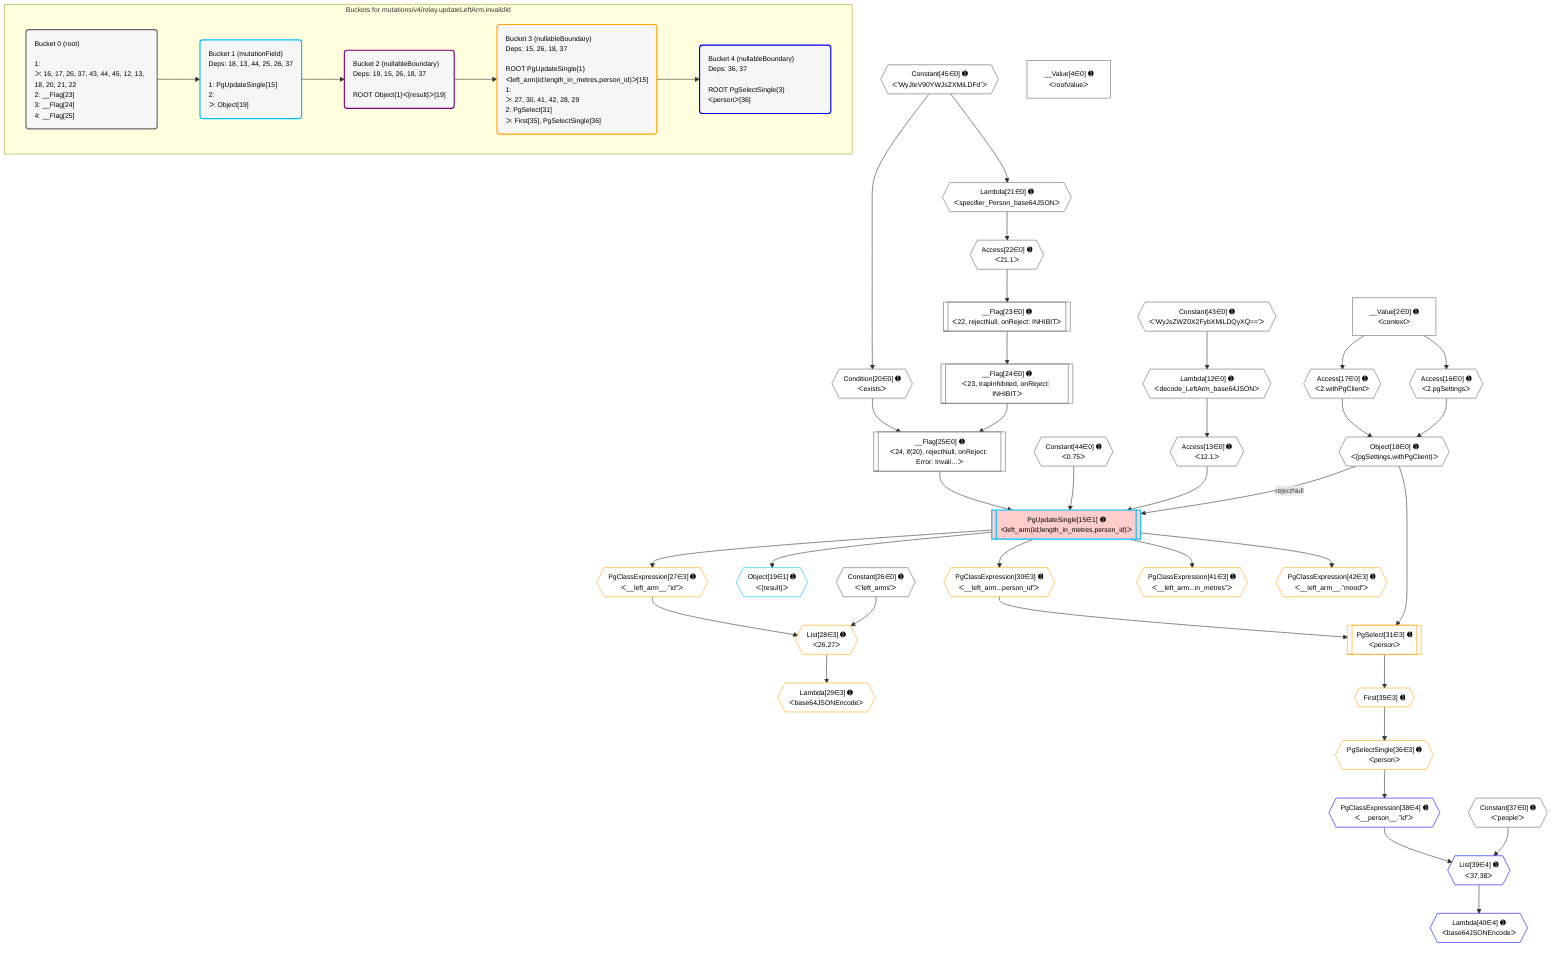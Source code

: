 %%{init: {'themeVariables': { 'fontSize': '12px'}}}%%
graph TD
    classDef path fill:#eee,stroke:#000,color:#000
    classDef plan fill:#fff,stroke-width:1px,color:#000
    classDef itemplan fill:#fff,stroke-width:2px,color:#000
    classDef unbatchedplan fill:#dff,stroke-width:1px,color:#000
    classDef sideeffectplan fill:#fcc,stroke-width:2px,color:#000
    classDef bucket fill:#f6f6f6,color:#000,stroke-width:2px,text-align:left


    %% plan dependencies
    Object18{{"Object[18∈0] ➊<br />ᐸ{pgSettings,withPgClient}ᐳ"}}:::plan
    Access16{{"Access[16∈0] ➊<br />ᐸ2.pgSettingsᐳ"}}:::plan
    Access17{{"Access[17∈0] ➊<br />ᐸ2.withPgClientᐳ"}}:::plan
    Access16 & Access17 --> Object18
    __Flag25[["__Flag[25∈0] ➊<br />ᐸ24, if(20), rejectNull, onReject: Error: Invali…ᐳ"]]:::plan
    __Flag24[["__Flag[24∈0] ➊<br />ᐸ23, trapInhibited, onReject: INHIBITᐳ"]]:::plan
    Condition20{{"Condition[20∈0] ➊<br />ᐸexistsᐳ"}}:::plan
    __Flag24 & Condition20 --> __Flag25
    Lambda12{{"Lambda[12∈0] ➊<br />ᐸdecode_LeftArm_base64JSONᐳ"}}:::plan
    Constant43{{"Constant[43∈0] ➊<br />ᐸ'WyJsZWZ0X2FybXMiLDQyXQ=='ᐳ"}}:::plan
    Constant43 --> Lambda12
    Access13{{"Access[13∈0] ➊<br />ᐸ12.1ᐳ"}}:::plan
    Lambda12 --> Access13
    __Value2["__Value[2∈0] ➊<br />ᐸcontextᐳ"]:::plan
    __Value2 --> Access16
    __Value2 --> Access17
    Constant45{{"Constant[45∈0] ➊<br />ᐸ'WyJteV90YWJsZXMiLDFd'ᐳ"}}:::plan
    Constant45 --> Condition20
    Lambda21{{"Lambda[21∈0] ➊<br />ᐸspecifier_Person_base64JSONᐳ"}}:::plan
    Constant45 --> Lambda21
    Access22{{"Access[22∈0] ➊<br />ᐸ21.1ᐳ"}}:::plan
    Lambda21 --> Access22
    __Flag23[["__Flag[23∈0] ➊<br />ᐸ22, rejectNull, onReject: INHIBITᐳ"]]:::plan
    Access22 --> __Flag23
    __Flag23 --> __Flag24
    __Value4["__Value[4∈0] ➊<br />ᐸrootValueᐳ"]:::plan
    Constant26{{"Constant[26∈0] ➊<br />ᐸ'left_arms'ᐳ"}}:::plan
    Constant37{{"Constant[37∈0] ➊<br />ᐸ'people'ᐳ"}}:::plan
    Constant44{{"Constant[44∈0] ➊<br />ᐸ0.75ᐳ"}}:::plan
    PgUpdateSingle15[["PgUpdateSingle[15∈1] ➊<br />ᐸleft_arm(id;length_in_metres,person_id)ᐳ"]]:::sideeffectplan
    Object18 -->|rejectNull| PgUpdateSingle15
    Access13 & Constant44 & __Flag25 --> PgUpdateSingle15
    Object19{{"Object[19∈1] ➊<br />ᐸ{result}ᐳ"}}:::plan
    PgUpdateSingle15 --> Object19
    List28{{"List[28∈3] ➊<br />ᐸ26,27ᐳ"}}:::plan
    PgClassExpression27{{"PgClassExpression[27∈3] ➊<br />ᐸ__left_arm__.”id”ᐳ"}}:::plan
    Constant26 & PgClassExpression27 --> List28
    PgSelect31[["PgSelect[31∈3] ➊<br />ᐸpersonᐳ"]]:::plan
    PgClassExpression30{{"PgClassExpression[30∈3] ➊<br />ᐸ__left_arm...person_id”ᐳ"}}:::plan
    Object18 & PgClassExpression30 --> PgSelect31
    PgUpdateSingle15 --> PgClassExpression27
    Lambda29{{"Lambda[29∈3] ➊<br />ᐸbase64JSONEncodeᐳ"}}:::plan
    List28 --> Lambda29
    PgUpdateSingle15 --> PgClassExpression30
    First35{{"First[35∈3] ➊"}}:::plan
    PgSelect31 --> First35
    PgSelectSingle36{{"PgSelectSingle[36∈3] ➊<br />ᐸpersonᐳ"}}:::plan
    First35 --> PgSelectSingle36
    PgClassExpression41{{"PgClassExpression[41∈3] ➊<br />ᐸ__left_arm...in_metres”ᐳ"}}:::plan
    PgUpdateSingle15 --> PgClassExpression41
    PgClassExpression42{{"PgClassExpression[42∈3] ➊<br />ᐸ__left_arm__.”mood”ᐳ"}}:::plan
    PgUpdateSingle15 --> PgClassExpression42
    List39{{"List[39∈4] ➊<br />ᐸ37,38ᐳ"}}:::plan
    PgClassExpression38{{"PgClassExpression[38∈4] ➊<br />ᐸ__person__.”id”ᐳ"}}:::plan
    Constant37 & PgClassExpression38 --> List39
    PgSelectSingle36 --> PgClassExpression38
    Lambda40{{"Lambda[40∈4] ➊<br />ᐸbase64JSONEncodeᐳ"}}:::plan
    List39 --> Lambda40

    %% define steps

    subgraph "Buckets for mutations/v4/relay.updateLeftArm.invalidId"
    Bucket0("Bucket 0 (root)<br /><br />1: <br />ᐳ: 16, 17, 26, 37, 43, 44, 45, 12, 13, 18, 20, 21, 22<br />2: __Flag[23]<br />3: __Flag[24]<br />4: __Flag[25]"):::bucket
    classDef bucket0 stroke:#696969
    class Bucket0,__Value2,__Value4,Lambda12,Access13,Access16,Access17,Object18,Condition20,Lambda21,Access22,__Flag23,__Flag24,__Flag25,Constant26,Constant37,Constant43,Constant44,Constant45 bucket0
    Bucket1("Bucket 1 (mutationField)<br />Deps: 18, 13, 44, 25, 26, 37<br /><br />1: PgUpdateSingle[15]<br />2: <br />ᐳ: Object[19]"):::bucket
    classDef bucket1 stroke:#00bfff
    class Bucket1,PgUpdateSingle15,Object19 bucket1
    Bucket2("Bucket 2 (nullableBoundary)<br />Deps: 19, 15, 26, 18, 37<br /><br />ROOT Object{1}ᐸ{result}ᐳ[19]"):::bucket
    classDef bucket2 stroke:#7f007f
    class Bucket2 bucket2
    Bucket3("Bucket 3 (nullableBoundary)<br />Deps: 15, 26, 18, 37<br /><br />ROOT PgUpdateSingle{1}ᐸleft_arm(id;length_in_metres,person_id)ᐳ[15]<br />1: <br />ᐳ: 27, 30, 41, 42, 28, 29<br />2: PgSelect[31]<br />ᐳ: First[35], PgSelectSingle[36]"):::bucket
    classDef bucket3 stroke:#ffa500
    class Bucket3,PgClassExpression27,List28,Lambda29,PgClassExpression30,PgSelect31,First35,PgSelectSingle36,PgClassExpression41,PgClassExpression42 bucket3
    Bucket4("Bucket 4 (nullableBoundary)<br />Deps: 36, 37<br /><br />ROOT PgSelectSingle{3}ᐸpersonᐳ[36]"):::bucket
    classDef bucket4 stroke:#0000ff
    class Bucket4,PgClassExpression38,List39,Lambda40 bucket4
    Bucket0 --> Bucket1
    Bucket1 --> Bucket2
    Bucket2 --> Bucket3
    Bucket3 --> Bucket4
    end